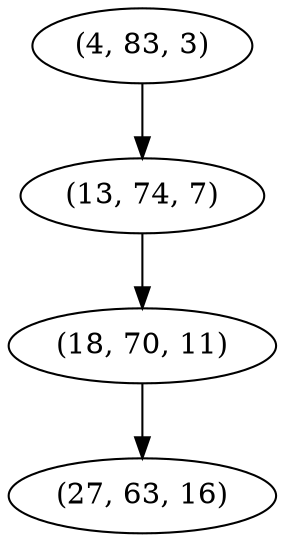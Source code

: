 digraph tree {
    "(4, 83, 3)";
    "(13, 74, 7)";
    "(18, 70, 11)";
    "(27, 63, 16)";
    "(4, 83, 3)" -> "(13, 74, 7)";
    "(13, 74, 7)" -> "(18, 70, 11)";
    "(18, 70, 11)" -> "(27, 63, 16)";
}
